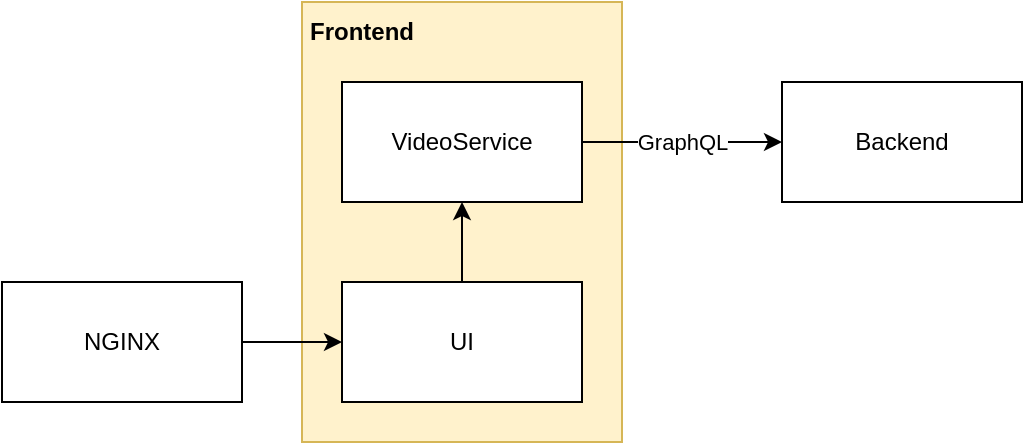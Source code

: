 <mxfile version="17.4.1" type="device"><diagram id="kgpKYQtTHZ0yAKxKKP6v" name="Page-1"><mxGraphModel dx="1354" dy="764" grid="1" gridSize="10" guides="1" tooltips="1" connect="1" arrows="1" fold="1" page="1" pageScale="1" pageWidth="850" pageHeight="1100" math="0" shadow="0"><root><mxCell id="0"/><mxCell id="1" parent="0"/><mxCell id="nxniDEYcIE0PxSyDXOQ8-4" value="" style="rounded=0;whiteSpace=wrap;html=1;fillColor=#fff2cc;strokeColor=#d6b656;" parent="1" vertex="1"><mxGeometry x="190" y="170" width="160" height="220" as="geometry"/></mxCell><mxCell id="nxniDEYcIE0PxSyDXOQ8-1" value="Backend&lt;br&gt;" style="rounded=0;whiteSpace=wrap;html=1;" parent="1" vertex="1"><mxGeometry x="430" y="210" width="120" height="60" as="geometry"/></mxCell><mxCell id="nxniDEYcIE0PxSyDXOQ8-2" value="VideoService" style="rounded=0;whiteSpace=wrap;html=1;" parent="1" vertex="1"><mxGeometry x="210" y="210" width="120" height="60" as="geometry"/></mxCell><mxCell id="nxniDEYcIE0PxSyDXOQ8-5" value="&lt;b&gt;Frontend&lt;/b&gt;" style="text;html=1;strokeColor=none;fillColor=none;align=center;verticalAlign=middle;whiteSpace=wrap;rounded=0;" parent="1" vertex="1"><mxGeometry x="190" y="170" width="60" height="30" as="geometry"/></mxCell><mxCell id="nxniDEYcIE0PxSyDXOQ8-6" value="UI" style="rounded=0;whiteSpace=wrap;html=1;" parent="1" vertex="1"><mxGeometry x="210" y="310" width="120" height="60" as="geometry"/></mxCell><mxCell id="nxniDEYcIE0PxSyDXOQ8-9" value="" style="endArrow=classic;html=1;rounded=0;exitX=1;exitY=0.5;exitDx=0;exitDy=0;entryX=0;entryY=0.5;entryDx=0;entryDy=0;" parent="1" source="nxniDEYcIE0PxSyDXOQ8-2" target="nxniDEYcIE0PxSyDXOQ8-1" edge="1"><mxGeometry width="50" height="50" relative="1" as="geometry"><mxPoint x="590" y="130" as="sourcePoint"/><mxPoint x="670" y="30" as="targetPoint"/></mxGeometry></mxCell><mxCell id="nxniDEYcIE0PxSyDXOQ8-10" value="GraphQL" style="edgeLabel;html=1;align=center;verticalAlign=middle;resizable=0;points=[];" parent="nxniDEYcIE0PxSyDXOQ8-9" vertex="1" connectable="0"><mxGeometry x="0.444" relative="1" as="geometry"><mxPoint x="-22" as="offset"/></mxGeometry></mxCell><mxCell id="nxniDEYcIE0PxSyDXOQ8-18" value="NGINX" style="rounded=0;whiteSpace=wrap;html=1;" parent="1" vertex="1"><mxGeometry x="40" y="310" width="120" height="60" as="geometry"/></mxCell><mxCell id="nxniDEYcIE0PxSyDXOQ8-19" value="" style="endArrow=classic;html=1;rounded=0;exitX=1;exitY=0.5;exitDx=0;exitDy=0;entryX=0;entryY=0.5;entryDx=0;entryDy=0;" parent="1" source="nxniDEYcIE0PxSyDXOQ8-18" target="nxniDEYcIE0PxSyDXOQ8-6" edge="1"><mxGeometry width="50" height="50" relative="1" as="geometry"><mxPoint x="100" y="280" as="sourcePoint"/><mxPoint x="150" y="230" as="targetPoint"/></mxGeometry></mxCell><mxCell id="17nBZ61caoLdptrc7CKz-1" value="" style="endArrow=classic;html=1;rounded=0;exitX=0.5;exitY=0;exitDx=0;exitDy=0;entryX=0.5;entryY=1;entryDx=0;entryDy=0;" edge="1" parent="1" source="nxniDEYcIE0PxSyDXOQ8-6" target="nxniDEYcIE0PxSyDXOQ8-2"><mxGeometry width="50" height="50" relative="1" as="geometry"><mxPoint x="460" y="429.048" as="sourcePoint"/><mxPoint x="550" y="420" as="targetPoint"/></mxGeometry></mxCell></root></mxGraphModel></diagram></mxfile>